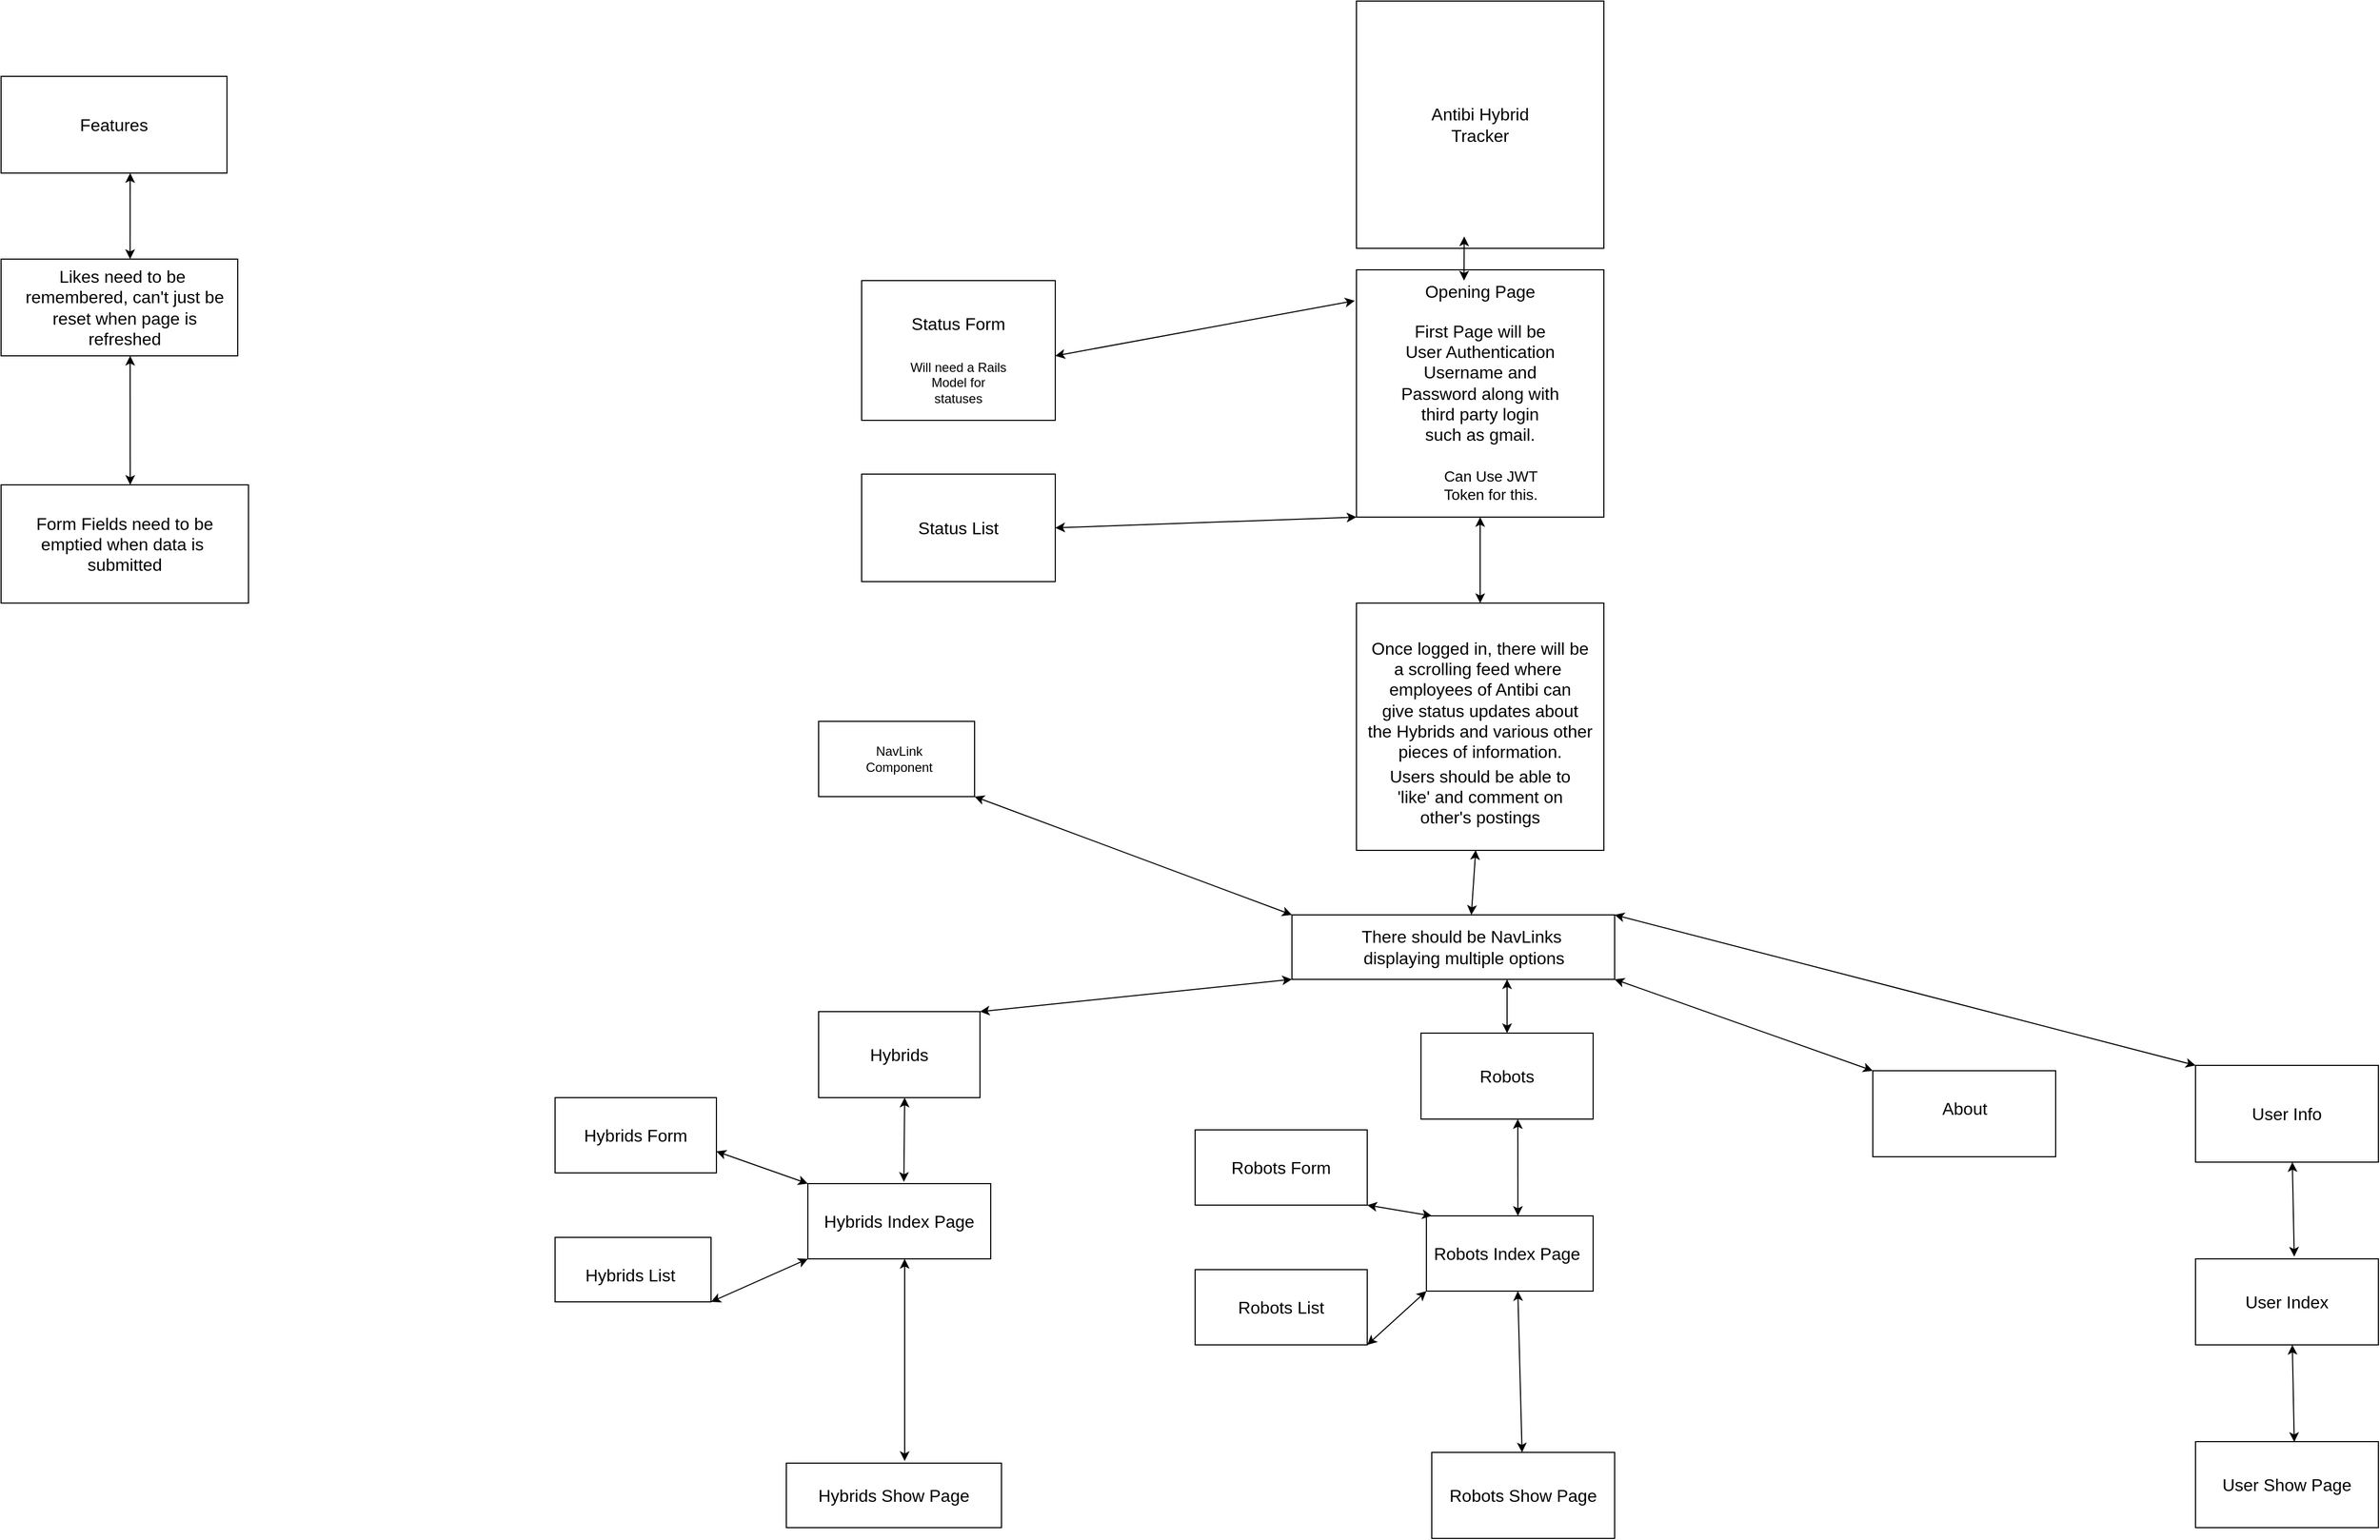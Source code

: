 <mxfile version="14.4.8" type="github">
  <diagram id="EeojgAbSNtd3ESP0izFr" name="Page-1">
    <mxGraphModel dx="3838" dy="2237" grid="1" gridSize="10" guides="1" tooltips="1" connect="1" arrows="1" fold="1" page="1" pageScale="1" pageWidth="850" pageHeight="1100" math="0" shadow="0">
      <root>
        <mxCell id="0" />
        <mxCell id="1" parent="0" />
        <mxCell id="H7V61cuxpoeFHrsZeGpr-1" value="" style="whiteSpace=wrap;html=1;aspect=fixed;" vertex="1" parent="1">
          <mxGeometry x="260" y="-1070" width="230" height="230" as="geometry" />
        </mxCell>
        <mxCell id="H7V61cuxpoeFHrsZeGpr-2" value="&lt;font style=&quot;font-size: 16px&quot;&gt;Antibi Hybrid&lt;br&gt;Tracker&lt;br&gt;&lt;/font&gt;" style="text;html=1;strokeColor=none;fillColor=none;align=center;verticalAlign=middle;whiteSpace=wrap;rounded=0;" vertex="1" parent="1">
          <mxGeometry x="280" y="-1060" width="190" height="210" as="geometry" />
        </mxCell>
        <mxCell id="H7V61cuxpoeFHrsZeGpr-3" value="" style="whiteSpace=wrap;html=1;aspect=fixed;" vertex="1" parent="1">
          <mxGeometry x="260" y="-820" width="230" height="230" as="geometry" />
        </mxCell>
        <mxCell id="H7V61cuxpoeFHrsZeGpr-4" value="&lt;font style=&quot;font-size: 16px&quot;&gt;Opening Page&lt;/font&gt;" style="text;html=1;strokeColor=none;fillColor=none;align=center;verticalAlign=middle;whiteSpace=wrap;rounded=0;" vertex="1" parent="1">
          <mxGeometry x="310" y="-840" width="130" height="80" as="geometry" />
        </mxCell>
        <mxCell id="H7V61cuxpoeFHrsZeGpr-5" value="&lt;font style=&quot;font-size: 16px&quot;&gt;First Page will be&lt;br&gt;User Authentication&lt;br&gt;Username and&lt;br&gt;Password along with&lt;br&gt;third party login&lt;br&gt;such as gmail.&lt;br&gt;&lt;/font&gt;" style="text;html=1;strokeColor=none;fillColor=none;align=center;verticalAlign=middle;whiteSpace=wrap;rounded=0;" vertex="1" parent="1">
          <mxGeometry x="280" y="-770" width="190" height="110" as="geometry" />
        </mxCell>
        <mxCell id="H7V61cuxpoeFHrsZeGpr-7" value="" style="endArrow=classic;startArrow=classic;html=1;entryX=0.422;entryY=0.995;entryDx=0;entryDy=0;entryPerimeter=0;" edge="1" parent="1" target="H7V61cuxpoeFHrsZeGpr-2">
          <mxGeometry width="50" height="50" relative="1" as="geometry">
            <mxPoint x="360" y="-810" as="sourcePoint" />
            <mxPoint x="410" y="-860" as="targetPoint" />
          </mxGeometry>
        </mxCell>
        <mxCell id="H7V61cuxpoeFHrsZeGpr-8" value="" style="whiteSpace=wrap;html=1;aspect=fixed;" vertex="1" parent="1">
          <mxGeometry x="260" y="-510" width="230" height="230" as="geometry" />
        </mxCell>
        <mxCell id="H7V61cuxpoeFHrsZeGpr-9" value="&lt;font size=&quot;3&quot;&gt;Once logged in, there will be&lt;br&gt;a scrolling feed where&amp;nbsp;&lt;br&gt;employees of Antibi can&lt;br&gt;give status updates about&lt;br&gt;the Hybrids and various other&lt;br&gt;pieces of information.&lt;br&gt;&lt;/font&gt;" style="text;html=1;strokeColor=none;fillColor=none;align=center;verticalAlign=middle;whiteSpace=wrap;rounded=0;" vertex="1" parent="1">
          <mxGeometry x="260" y="-510" width="230" height="180" as="geometry" />
        </mxCell>
        <mxCell id="H7V61cuxpoeFHrsZeGpr-12" value="&lt;font style=&quot;font-size: 14px&quot;&gt;Can Use JWT Token for this.&lt;/font&gt;" style="text;html=1;strokeColor=none;fillColor=none;align=center;verticalAlign=middle;whiteSpace=wrap;rounded=0;" vertex="1" parent="1">
          <mxGeometry x="330" y="-640" width="110" height="40" as="geometry" />
        </mxCell>
        <mxCell id="H7V61cuxpoeFHrsZeGpr-13" value="&lt;font style=&quot;font-size: 16px&quot;&gt;Users should be able to &#39;like&#39; and comment on other&#39;s postings&lt;/font&gt;" style="text;html=1;strokeColor=none;fillColor=none;align=center;verticalAlign=middle;whiteSpace=wrap;rounded=0;" vertex="1" parent="1">
          <mxGeometry x="280" y="-360" width="190" height="60" as="geometry" />
        </mxCell>
        <mxCell id="H7V61cuxpoeFHrsZeGpr-15" value="" style="endArrow=classic;startArrow=classic;html=1;entryX=0.5;entryY=1;entryDx=0;entryDy=0;" edge="1" parent="1" source="H7V61cuxpoeFHrsZeGpr-9" target="H7V61cuxpoeFHrsZeGpr-3">
          <mxGeometry width="50" height="50" relative="1" as="geometry">
            <mxPoint x="350" y="-530" as="sourcePoint" />
            <mxPoint x="400" y="-580" as="targetPoint" />
          </mxGeometry>
        </mxCell>
        <mxCell id="H7V61cuxpoeFHrsZeGpr-17" value="" style="endArrow=classic;startArrow=classic;html=1;entryX=0.482;entryY=0.999;entryDx=0;entryDy=0;entryPerimeter=0;" edge="1" parent="1" target="H7V61cuxpoeFHrsZeGpr-8">
          <mxGeometry width="50" height="50" relative="1" as="geometry">
            <mxPoint x="366.778" y="-220" as="sourcePoint" />
            <mxPoint x="380" y="-280" as="targetPoint" />
          </mxGeometry>
        </mxCell>
        <mxCell id="H7V61cuxpoeFHrsZeGpr-19" value="" style="rounded=0;whiteSpace=wrap;html=1;" vertex="1" parent="1">
          <mxGeometry x="200" y="-220" width="300" height="60" as="geometry" />
        </mxCell>
        <mxCell id="H7V61cuxpoeFHrsZeGpr-18" value="&lt;font size=&quot;3&quot;&gt;There should be NavLinks&amp;nbsp;&lt;br&gt;displaying multiple options&lt;br&gt;&lt;/font&gt;" style="text;html=1;strokeColor=none;fillColor=none;align=center;verticalAlign=middle;whiteSpace=wrap;rounded=0;" vertex="1" parent="1">
          <mxGeometry x="250" y="-235" width="220" height="90" as="geometry" />
        </mxCell>
        <mxCell id="H7V61cuxpoeFHrsZeGpr-21" value="" style="rounded=0;whiteSpace=wrap;html=1;" vertex="1" parent="1">
          <mxGeometry x="-240" y="-130" width="150" height="80" as="geometry" />
        </mxCell>
        <mxCell id="H7V61cuxpoeFHrsZeGpr-22" value="" style="rounded=0;whiteSpace=wrap;html=1;" vertex="1" parent="1">
          <mxGeometry x="320" y="-110" width="160" height="80" as="geometry" />
        </mxCell>
        <mxCell id="H7V61cuxpoeFHrsZeGpr-23" value="" style="rounded=0;whiteSpace=wrap;html=1;" vertex="1" parent="1">
          <mxGeometry x="740" y="-75" width="170" height="80" as="geometry" />
        </mxCell>
        <mxCell id="H7V61cuxpoeFHrsZeGpr-25" value="" style="rounded=0;whiteSpace=wrap;html=1;" vertex="1" parent="1">
          <mxGeometry x="1040" y="-80" width="170" height="90" as="geometry" />
        </mxCell>
        <mxCell id="H7V61cuxpoeFHrsZeGpr-26" value="&lt;font style=&quot;font-size: 16px&quot;&gt;Hybrids&lt;/font&gt;" style="text;html=1;strokeColor=none;fillColor=none;align=center;verticalAlign=middle;whiteSpace=wrap;rounded=0;" vertex="1" parent="1">
          <mxGeometry x="-235" y="-130" width="140" height="80" as="geometry" />
        </mxCell>
        <mxCell id="H7V61cuxpoeFHrsZeGpr-27" value="&lt;font style=&quot;font-size: 16px&quot;&gt;Robots&lt;/font&gt;" style="text;html=1;strokeColor=none;fillColor=none;align=center;verticalAlign=middle;whiteSpace=wrap;rounded=0;" vertex="1" parent="1">
          <mxGeometry x="350" y="-90" width="100" height="40" as="geometry" />
        </mxCell>
        <mxCell id="H7V61cuxpoeFHrsZeGpr-28" value="&lt;font style=&quot;font-size: 16px&quot;&gt;About&lt;/font&gt;" style="text;html=1;strokeColor=none;fillColor=none;align=center;verticalAlign=middle;whiteSpace=wrap;rounded=0;" vertex="1" parent="1">
          <mxGeometry x="787.5" y="-50" width="75" height="20" as="geometry" />
        </mxCell>
        <mxCell id="H7V61cuxpoeFHrsZeGpr-29" value="&lt;font style=&quot;font-size: 16px&quot;&gt;User Info&lt;/font&gt;" style="text;html=1;strokeColor=none;fillColor=none;align=center;verticalAlign=middle;whiteSpace=wrap;rounded=0;" vertex="1" parent="1">
          <mxGeometry x="1070" y="-65" width="110" height="60" as="geometry" />
        </mxCell>
        <mxCell id="H7V61cuxpoeFHrsZeGpr-30" value="" style="rounded=0;whiteSpace=wrap;html=1;" vertex="1" parent="1">
          <mxGeometry x="-485" y="-50" width="150" height="70" as="geometry" />
        </mxCell>
        <mxCell id="H7V61cuxpoeFHrsZeGpr-31" value="&lt;font style=&quot;font-size: 16px&quot;&gt;Hybrids Form&lt;/font&gt;" style="text;html=1;strokeColor=none;fillColor=none;align=center;verticalAlign=middle;whiteSpace=wrap;rounded=0;" vertex="1" parent="1">
          <mxGeometry x="-470" y="-40" width="120" height="50" as="geometry" />
        </mxCell>
        <mxCell id="H7V61cuxpoeFHrsZeGpr-32" value="" style="rounded=0;whiteSpace=wrap;html=1;" vertex="1" parent="1">
          <mxGeometry x="-485" y="80" width="145" height="60" as="geometry" />
        </mxCell>
        <mxCell id="H7V61cuxpoeFHrsZeGpr-33" value="&lt;font style=&quot;font-size: 16px&quot;&gt;Hybrids List&lt;/font&gt;" style="text;html=1;strokeColor=none;fillColor=none;align=center;verticalAlign=middle;whiteSpace=wrap;rounded=0;" vertex="1" parent="1">
          <mxGeometry x="-470" y="90" width="110" height="50" as="geometry" />
        </mxCell>
        <mxCell id="H7V61cuxpoeFHrsZeGpr-34" value="" style="rounded=0;whiteSpace=wrap;html=1;" vertex="1" parent="1">
          <mxGeometry x="-250" y="30" width="170" height="70" as="geometry" />
        </mxCell>
        <mxCell id="H7V61cuxpoeFHrsZeGpr-35" value="&lt;font style=&quot;font-size: 16px&quot;&gt;Hybrids Index Page&lt;/font&gt;" style="text;html=1;strokeColor=none;fillColor=none;align=center;verticalAlign=middle;whiteSpace=wrap;rounded=0;" vertex="1" parent="1">
          <mxGeometry x="-240" y="40" width="150" height="50" as="geometry" />
        </mxCell>
        <mxCell id="H7V61cuxpoeFHrsZeGpr-37" value="" style="endArrow=classic;startArrow=classic;html=1;exitX=1;exitY=0;exitDx=0;exitDy=0;" edge="1" parent="1" source="H7V61cuxpoeFHrsZeGpr-21">
          <mxGeometry width="50" height="50" relative="1" as="geometry">
            <mxPoint x="150" y="-110" as="sourcePoint" />
            <mxPoint x="200" y="-160" as="targetPoint" />
          </mxGeometry>
        </mxCell>
        <mxCell id="H7V61cuxpoeFHrsZeGpr-38" value="" style="endArrow=classic;startArrow=classic;html=1;exitX=0.525;exitY=-0.024;exitDx=0;exitDy=0;exitPerimeter=0;" edge="1" parent="1" source="H7V61cuxpoeFHrsZeGpr-34">
          <mxGeometry width="50" height="50" relative="1" as="geometry">
            <mxPoint x="-210" as="sourcePoint" />
            <mxPoint x="-160" y="-50" as="targetPoint" />
          </mxGeometry>
        </mxCell>
        <mxCell id="H7V61cuxpoeFHrsZeGpr-39" value="" style="endArrow=classic;startArrow=classic;html=1;entryX=0;entryY=0;entryDx=0;entryDy=0;" edge="1" parent="1" target="H7V61cuxpoeFHrsZeGpr-34">
          <mxGeometry width="50" height="50" relative="1" as="geometry">
            <mxPoint x="-335" as="sourcePoint" />
            <mxPoint x="-285" y="-50" as="targetPoint" />
          </mxGeometry>
        </mxCell>
        <mxCell id="H7V61cuxpoeFHrsZeGpr-40" value="" style="endArrow=classic;startArrow=classic;html=1;entryX=0;entryY=1;entryDx=0;entryDy=0;" edge="1" parent="1" target="H7V61cuxpoeFHrsZeGpr-34">
          <mxGeometry width="50" height="50" relative="1" as="geometry">
            <mxPoint x="-340" y="140" as="sourcePoint" />
            <mxPoint x="-290" y="90" as="targetPoint" />
          </mxGeometry>
        </mxCell>
        <mxCell id="H7V61cuxpoeFHrsZeGpr-41" value="" style="rounded=0;whiteSpace=wrap;html=1;" vertex="1" parent="1">
          <mxGeometry x="-270" y="290" width="200" height="60" as="geometry" />
        </mxCell>
        <mxCell id="H7V61cuxpoeFHrsZeGpr-42" value="" style="endArrow=classic;startArrow=classic;html=1;exitX=0.55;exitY=-0.033;exitDx=0;exitDy=0;exitPerimeter=0;" edge="1" parent="1" source="H7V61cuxpoeFHrsZeGpr-41">
          <mxGeometry width="50" height="50" relative="1" as="geometry">
            <mxPoint x="-210" y="150" as="sourcePoint" />
            <mxPoint x="-160" y="100" as="targetPoint" />
          </mxGeometry>
        </mxCell>
        <mxCell id="H7V61cuxpoeFHrsZeGpr-43" value="&lt;font style=&quot;font-size: 16px&quot;&gt;Hybrids Show Page&lt;/font&gt;" style="text;html=1;strokeColor=none;fillColor=none;align=center;verticalAlign=middle;whiteSpace=wrap;rounded=0;" vertex="1" parent="1">
          <mxGeometry x="-270" y="290" width="200" height="60" as="geometry" />
        </mxCell>
        <mxCell id="H7V61cuxpoeFHrsZeGpr-44" value="" style="rounded=0;whiteSpace=wrap;html=1;" vertex="1" parent="1">
          <mxGeometry x="110" y="-20" width="160" height="70" as="geometry" />
        </mxCell>
        <mxCell id="H7V61cuxpoeFHrsZeGpr-45" value="" style="rounded=0;whiteSpace=wrap;html=1;" vertex="1" parent="1">
          <mxGeometry x="110" y="110" width="160" height="70" as="geometry" />
        </mxCell>
        <mxCell id="H7V61cuxpoeFHrsZeGpr-46" value="" style="rounded=0;whiteSpace=wrap;html=1;" vertex="1" parent="1">
          <mxGeometry x="325" y="60" width="155" height="70" as="geometry" />
        </mxCell>
        <mxCell id="H7V61cuxpoeFHrsZeGpr-47" value="" style="rounded=0;whiteSpace=wrap;html=1;" vertex="1" parent="1">
          <mxGeometry x="330" y="280" width="170" height="80" as="geometry" />
        </mxCell>
        <mxCell id="H7V61cuxpoeFHrsZeGpr-48" value="&lt;font style=&quot;font-size: 16px&quot;&gt;Robots Form&lt;/font&gt;" style="text;html=1;strokeColor=none;fillColor=none;align=center;verticalAlign=middle;whiteSpace=wrap;rounded=0;" vertex="1" parent="1">
          <mxGeometry x="110" y="-20" width="160" height="70" as="geometry" />
        </mxCell>
        <mxCell id="H7V61cuxpoeFHrsZeGpr-49" value="&lt;font style=&quot;font-size: 16px&quot;&gt;Robots List&lt;/font&gt;" style="text;html=1;strokeColor=none;fillColor=none;align=center;verticalAlign=middle;whiteSpace=wrap;rounded=0;" vertex="1" parent="1">
          <mxGeometry x="110" y="110" width="160" height="70" as="geometry" />
        </mxCell>
        <mxCell id="H7V61cuxpoeFHrsZeGpr-50" value="&lt;font style=&quot;font-size: 16px&quot;&gt;Robots Index Page&lt;/font&gt;" style="text;html=1;strokeColor=none;fillColor=none;align=center;verticalAlign=middle;whiteSpace=wrap;rounded=0;" vertex="1" parent="1">
          <mxGeometry x="320" y="60" width="160" height="70" as="geometry" />
        </mxCell>
        <mxCell id="H7V61cuxpoeFHrsZeGpr-51" value="&lt;font style=&quot;font-size: 16px&quot;&gt;Robots Show Page&lt;/font&gt;" style="text;html=1;strokeColor=none;fillColor=none;align=center;verticalAlign=middle;whiteSpace=wrap;rounded=0;" vertex="1" parent="1">
          <mxGeometry x="330" y="280" width="170" height="80" as="geometry" />
        </mxCell>
        <mxCell id="H7V61cuxpoeFHrsZeGpr-52" value="" style="endArrow=classic;startArrow=classic;html=1;exitX=0.5;exitY=0;exitDx=0;exitDy=0;" edge="1" parent="1" source="H7V61cuxpoeFHrsZeGpr-22">
          <mxGeometry width="50" height="50" relative="1" as="geometry">
            <mxPoint x="350" y="-110" as="sourcePoint" />
            <mxPoint x="400" y="-160" as="targetPoint" />
          </mxGeometry>
        </mxCell>
        <mxCell id="H7V61cuxpoeFHrsZeGpr-54" value="" style="endArrow=classic;startArrow=classic;html=1;entryX=0.063;entryY=0;entryDx=0;entryDy=0;entryPerimeter=0;" edge="1" parent="1" target="H7V61cuxpoeFHrsZeGpr-50">
          <mxGeometry width="50" height="50" relative="1" as="geometry">
            <mxPoint x="270" y="50" as="sourcePoint" />
            <mxPoint x="320" as="targetPoint" />
          </mxGeometry>
        </mxCell>
        <mxCell id="H7V61cuxpoeFHrsZeGpr-55" value="" style="endArrow=classic;startArrow=classic;html=1;exitX=1;exitY=1;exitDx=0;exitDy=0;" edge="1" parent="1" source="H7V61cuxpoeFHrsZeGpr-49">
          <mxGeometry width="50" height="50" relative="1" as="geometry">
            <mxPoint x="275" y="180" as="sourcePoint" />
            <mxPoint x="325" y="130" as="targetPoint" />
          </mxGeometry>
        </mxCell>
        <mxCell id="H7V61cuxpoeFHrsZeGpr-56" value="" style="endArrow=classic;startArrow=classic;html=1;exitX=0.563;exitY=0;exitDx=0;exitDy=0;exitPerimeter=0;" edge="1" parent="1" source="H7V61cuxpoeFHrsZeGpr-50">
          <mxGeometry width="50" height="50" relative="1" as="geometry">
            <mxPoint x="360" y="20" as="sourcePoint" />
            <mxPoint x="410" y="-30" as="targetPoint" />
          </mxGeometry>
        </mxCell>
        <mxCell id="H7V61cuxpoeFHrsZeGpr-57" value="" style="endArrow=classic;startArrow=classic;html=1;" edge="1" parent="1" source="H7V61cuxpoeFHrsZeGpr-51">
          <mxGeometry width="50" height="50" relative="1" as="geometry">
            <mxPoint x="360" y="180" as="sourcePoint" />
            <mxPoint x="410" y="130" as="targetPoint" />
          </mxGeometry>
        </mxCell>
        <mxCell id="H7V61cuxpoeFHrsZeGpr-58" value="" style="rounded=0;whiteSpace=wrap;html=1;" vertex="1" parent="1">
          <mxGeometry x="-200" y="-810" width="180" height="130" as="geometry" />
        </mxCell>
        <mxCell id="H7V61cuxpoeFHrsZeGpr-59" value="" style="rounded=0;whiteSpace=wrap;html=1;" vertex="1" parent="1">
          <mxGeometry x="-200" y="-630" width="180" height="100" as="geometry" />
        </mxCell>
        <mxCell id="H7V61cuxpoeFHrsZeGpr-60" value="&lt;font style=&quot;font-size: 16px&quot;&gt;Status Form&lt;/font&gt;" style="text;html=1;strokeColor=none;fillColor=none;align=center;verticalAlign=middle;whiteSpace=wrap;rounded=0;" vertex="1" parent="1">
          <mxGeometry x="-200" y="-810" width="180" height="80" as="geometry" />
        </mxCell>
        <mxCell id="H7V61cuxpoeFHrsZeGpr-61" value="&lt;font style=&quot;font-size: 16px&quot;&gt;Status List&lt;/font&gt;" style="text;html=1;strokeColor=none;fillColor=none;align=center;verticalAlign=middle;whiteSpace=wrap;rounded=0;" vertex="1" parent="1">
          <mxGeometry x="-200" y="-630" width="180" height="100" as="geometry" />
        </mxCell>
        <mxCell id="H7V61cuxpoeFHrsZeGpr-62" value="Will need a Rails Model for statuses" style="text;html=1;strokeColor=none;fillColor=none;align=center;verticalAlign=middle;whiteSpace=wrap;rounded=0;" vertex="1" parent="1">
          <mxGeometry x="-160" y="-725" width="100" height="20" as="geometry" />
        </mxCell>
        <mxCell id="H7V61cuxpoeFHrsZeGpr-64" value="" style="endArrow=classic;startArrow=classic;html=1;entryX=-0.007;entryY=0.125;entryDx=0;entryDy=0;entryPerimeter=0;" edge="1" parent="1" target="H7V61cuxpoeFHrsZeGpr-3">
          <mxGeometry width="50" height="50" relative="1" as="geometry">
            <mxPoint x="-20" y="-740" as="sourcePoint" />
            <mxPoint x="30" y="-790" as="targetPoint" />
          </mxGeometry>
        </mxCell>
        <mxCell id="H7V61cuxpoeFHrsZeGpr-65" value="" style="endArrow=classic;startArrow=classic;html=1;entryX=0;entryY=1;entryDx=0;entryDy=0;" edge="1" parent="1" target="H7V61cuxpoeFHrsZeGpr-3">
          <mxGeometry width="50" height="50" relative="1" as="geometry">
            <mxPoint x="-20" y="-580" as="sourcePoint" />
            <mxPoint x="30" y="-630" as="targetPoint" />
          </mxGeometry>
        </mxCell>
        <mxCell id="H7V61cuxpoeFHrsZeGpr-66" value="" style="rounded=0;whiteSpace=wrap;html=1;" vertex="1" parent="1">
          <mxGeometry x="-240" y="-400" width="145" height="70" as="geometry" />
        </mxCell>
        <mxCell id="H7V61cuxpoeFHrsZeGpr-67" value="" style="endArrow=classic;startArrow=classic;html=1;entryX=0;entryY=0;entryDx=0;entryDy=0;exitX=1;exitY=1;exitDx=0;exitDy=0;" edge="1" parent="1" source="H7V61cuxpoeFHrsZeGpr-66" target="H7V61cuxpoeFHrsZeGpr-19">
          <mxGeometry width="50" height="50" relative="1" as="geometry">
            <mxPoint x="90" y="-200" as="sourcePoint" />
            <mxPoint x="140" y="-250" as="targetPoint" />
          </mxGeometry>
        </mxCell>
        <mxCell id="H7V61cuxpoeFHrsZeGpr-68" value="NavLink&lt;br&gt;Component" style="text;html=1;strokeColor=none;fillColor=none;align=center;verticalAlign=middle;whiteSpace=wrap;rounded=0;" vertex="1" parent="1">
          <mxGeometry x="-240" y="-400" width="150" height="70" as="geometry" />
        </mxCell>
        <mxCell id="H7V61cuxpoeFHrsZeGpr-69" value="" style="endArrow=classic;startArrow=classic;html=1;exitX=1;exitY=1;exitDx=0;exitDy=0;" edge="1" parent="1" source="H7V61cuxpoeFHrsZeGpr-19">
          <mxGeometry width="50" height="50" relative="1" as="geometry">
            <mxPoint x="690" y="-25" as="sourcePoint" />
            <mxPoint x="740" y="-75" as="targetPoint" />
          </mxGeometry>
        </mxCell>
        <mxCell id="H7V61cuxpoeFHrsZeGpr-70" value="" style="endArrow=classic;startArrow=classic;html=1;exitX=1;exitY=0;exitDx=0;exitDy=0;" edge="1" parent="1" source="H7V61cuxpoeFHrsZeGpr-19">
          <mxGeometry width="50" height="50" relative="1" as="geometry">
            <mxPoint x="990" y="-30" as="sourcePoint" />
            <mxPoint x="1040" y="-80" as="targetPoint" />
          </mxGeometry>
        </mxCell>
        <mxCell id="H7V61cuxpoeFHrsZeGpr-71" value="" style="rounded=0;whiteSpace=wrap;html=1;" vertex="1" parent="1">
          <mxGeometry x="1040" y="100" width="170" height="80" as="geometry" />
        </mxCell>
        <mxCell id="H7V61cuxpoeFHrsZeGpr-72" value="&lt;font style=&quot;font-size: 16px&quot;&gt;User Index&lt;/font&gt;" style="text;html=1;strokeColor=none;fillColor=none;align=center;verticalAlign=middle;whiteSpace=wrap;rounded=0;" vertex="1" parent="1">
          <mxGeometry x="1040" y="100" width="170" height="80" as="geometry" />
        </mxCell>
        <mxCell id="H7V61cuxpoeFHrsZeGpr-73" value="" style="rounded=0;whiteSpace=wrap;html=1;" vertex="1" parent="1">
          <mxGeometry x="1040" y="270" width="170" height="80" as="geometry" />
        </mxCell>
        <mxCell id="H7V61cuxpoeFHrsZeGpr-74" value="&lt;font style=&quot;font-size: 16px&quot;&gt;User Show Page&lt;/font&gt;" style="text;html=1;strokeColor=none;fillColor=none;align=center;verticalAlign=middle;whiteSpace=wrap;rounded=0;" vertex="1" parent="1">
          <mxGeometry x="1040" y="270" width="170" height="80" as="geometry" />
        </mxCell>
        <mxCell id="H7V61cuxpoeFHrsZeGpr-75" value="" style="endArrow=classic;startArrow=classic;html=1;exitX=0.54;exitY=-0.027;exitDx=0;exitDy=0;exitPerimeter=0;" edge="1" parent="1" source="H7V61cuxpoeFHrsZeGpr-72">
          <mxGeometry width="50" height="50" relative="1" as="geometry">
            <mxPoint x="1080" y="60" as="sourcePoint" />
            <mxPoint x="1130" y="10" as="targetPoint" />
          </mxGeometry>
        </mxCell>
        <mxCell id="H7V61cuxpoeFHrsZeGpr-76" value="" style="endArrow=classic;startArrow=classic;html=1;exitX=0.54;exitY=0.004;exitDx=0;exitDy=0;exitPerimeter=0;" edge="1" parent="1" source="H7V61cuxpoeFHrsZeGpr-74">
          <mxGeometry width="50" height="50" relative="1" as="geometry">
            <mxPoint x="1080" y="230" as="sourcePoint" />
            <mxPoint x="1130" y="180" as="targetPoint" />
          </mxGeometry>
        </mxCell>
        <mxCell id="H7V61cuxpoeFHrsZeGpr-77" value="" style="rounded=0;whiteSpace=wrap;html=1;" vertex="1" parent="1">
          <mxGeometry x="-1000" y="-1000" width="210" height="90" as="geometry" />
        </mxCell>
        <mxCell id="H7V61cuxpoeFHrsZeGpr-78" value="&lt;font style=&quot;font-size: 16px&quot;&gt;Features&lt;/font&gt;" style="text;html=1;strokeColor=none;fillColor=none;align=center;verticalAlign=middle;whiteSpace=wrap;rounded=0;" vertex="1" parent="1">
          <mxGeometry x="-1000" y="-1000" width="210" height="90" as="geometry" />
        </mxCell>
        <mxCell id="H7V61cuxpoeFHrsZeGpr-79" value="" style="rounded=0;whiteSpace=wrap;html=1;" vertex="1" parent="1">
          <mxGeometry x="-1000" y="-830" width="220" height="90" as="geometry" />
        </mxCell>
        <mxCell id="H7V61cuxpoeFHrsZeGpr-80" value="&lt;font style=&quot;font-size: 16px&quot;&gt;Likes need to be&amp;nbsp;&lt;br&gt;remembered, can&#39;t just be&lt;br&gt;reset when page is refreshed&lt;br&gt;&lt;/font&gt;" style="text;html=1;strokeColor=none;fillColor=none;align=center;verticalAlign=middle;whiteSpace=wrap;rounded=0;" vertex="1" parent="1">
          <mxGeometry x="-980" y="-830" width="190" height="90" as="geometry" />
        </mxCell>
        <mxCell id="H7V61cuxpoeFHrsZeGpr-81" value="" style="rounded=0;whiteSpace=wrap;html=1;" vertex="1" parent="1">
          <mxGeometry x="-1000" y="-620" width="230" height="110" as="geometry" />
        </mxCell>
        <mxCell id="H7V61cuxpoeFHrsZeGpr-82" value="&lt;font style=&quot;font-size: 16px&quot;&gt;Form Fields need to be&lt;br&gt;emptied when data is&amp;nbsp;&lt;br&gt;submitted&lt;br&gt;&lt;/font&gt;" style="text;html=1;strokeColor=none;fillColor=none;align=center;verticalAlign=middle;whiteSpace=wrap;rounded=0;" vertex="1" parent="1">
          <mxGeometry x="-1000" y="-620" width="230" height="110" as="geometry" />
        </mxCell>
        <mxCell id="H7V61cuxpoeFHrsZeGpr-83" value="" style="endArrow=classic;startArrow=classic;html=1;exitX=0.526;exitY=0;exitDx=0;exitDy=0;exitPerimeter=0;" edge="1" parent="1" source="H7V61cuxpoeFHrsZeGpr-80">
          <mxGeometry width="50" height="50" relative="1" as="geometry">
            <mxPoint x="-930" y="-860" as="sourcePoint" />
            <mxPoint x="-880" y="-910" as="targetPoint" />
          </mxGeometry>
        </mxCell>
        <mxCell id="H7V61cuxpoeFHrsZeGpr-84" value="" style="endArrow=classic;startArrow=classic;html=1;exitX=0.522;exitY=0;exitDx=0;exitDy=0;exitPerimeter=0;" edge="1" parent="1" source="H7V61cuxpoeFHrsZeGpr-82">
          <mxGeometry width="50" height="50" relative="1" as="geometry">
            <mxPoint x="-930" y="-690" as="sourcePoint" />
            <mxPoint x="-880" y="-740" as="targetPoint" />
          </mxGeometry>
        </mxCell>
      </root>
    </mxGraphModel>
  </diagram>
</mxfile>
